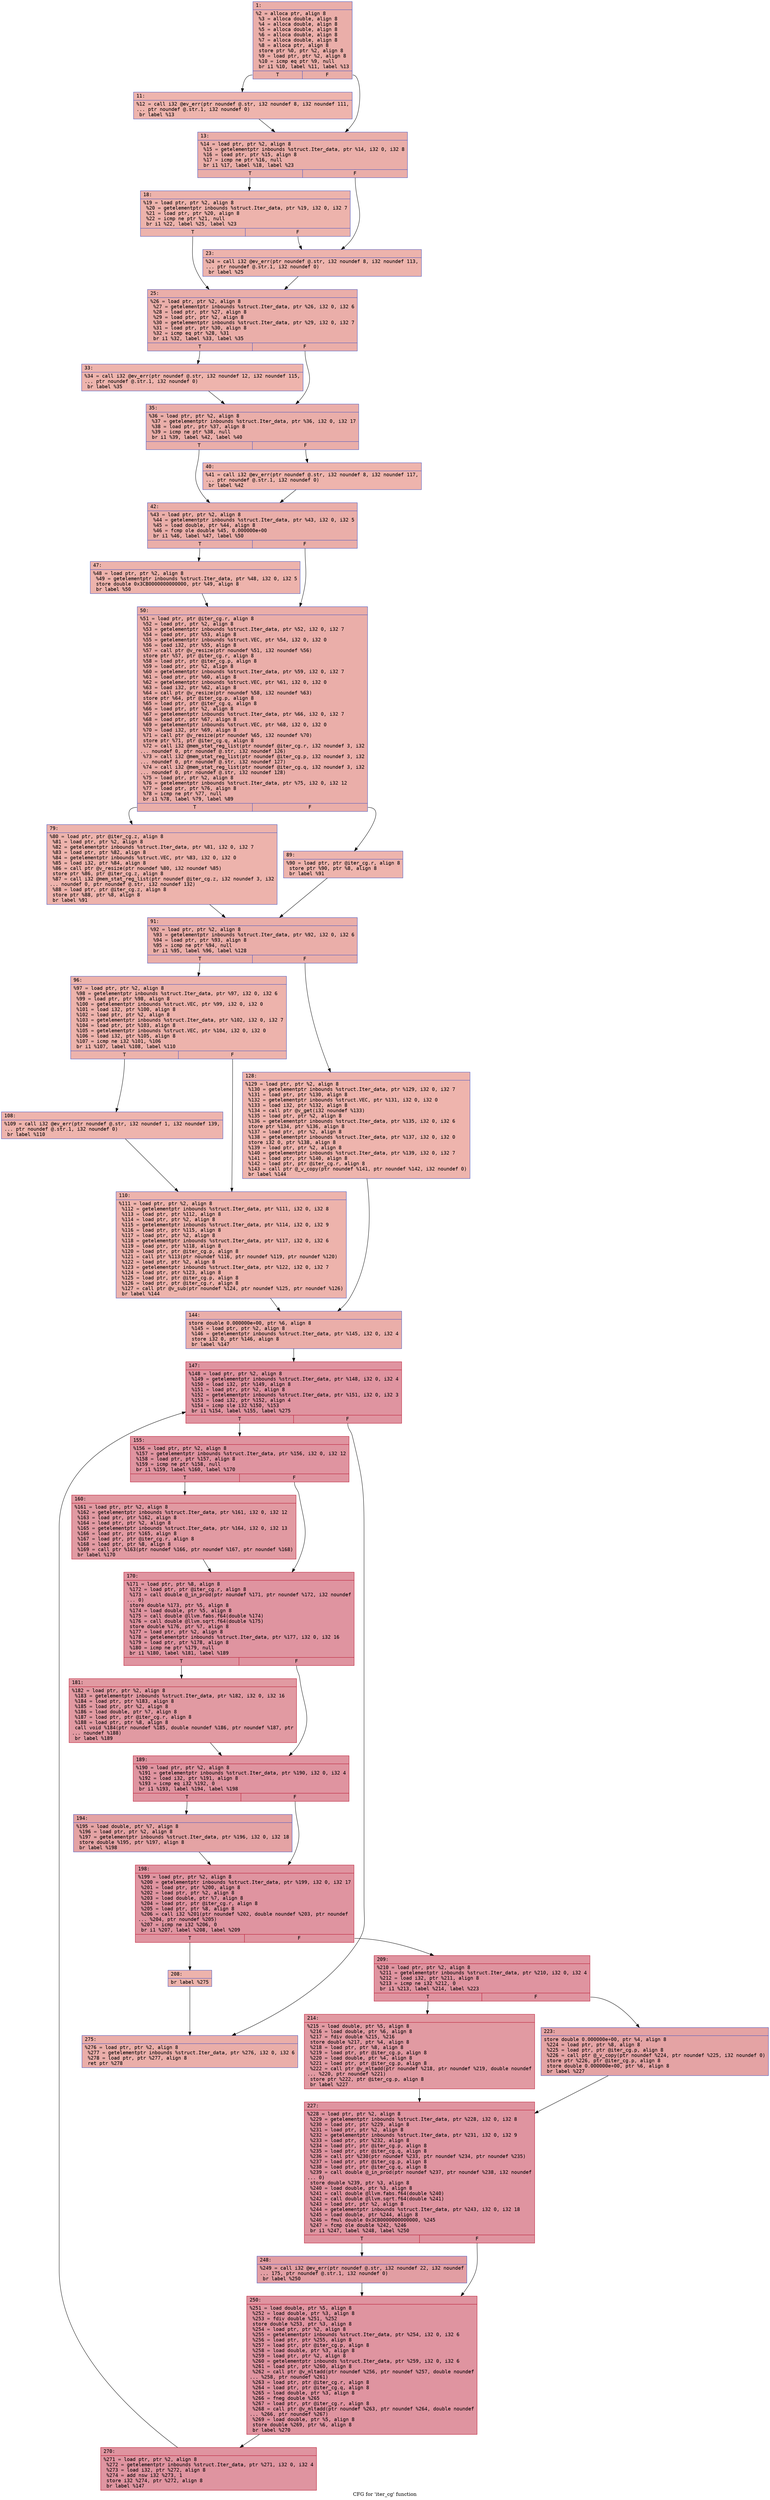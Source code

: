 digraph "CFG for 'iter_cg' function" {
	label="CFG for 'iter_cg' function";

	Node0x600000b5a5d0 [shape=record,color="#3d50c3ff", style=filled, fillcolor="#d0473d70" fontname="Courier",label="{1:\l|  %2 = alloca ptr, align 8\l  %3 = alloca double, align 8\l  %4 = alloca double, align 8\l  %5 = alloca double, align 8\l  %6 = alloca double, align 8\l  %7 = alloca double, align 8\l  %8 = alloca ptr, align 8\l  store ptr %0, ptr %2, align 8\l  %9 = load ptr, ptr %2, align 8\l  %10 = icmp eq ptr %9, null\l  br i1 %10, label %11, label %13\l|{<s0>T|<s1>F}}"];
	Node0x600000b5a5d0:s0 -> Node0x600000b5a620[tooltip="1 -> 11\nProbability 37.50%" ];
	Node0x600000b5a5d0:s1 -> Node0x600000b5a670[tooltip="1 -> 13\nProbability 62.50%" ];
	Node0x600000b5a620 [shape=record,color="#3d50c3ff", style=filled, fillcolor="#d8564670" fontname="Courier",label="{11:\l|  %12 = call i32 @ev_err(ptr noundef @.str, i32 noundef 8, i32 noundef 111,\l... ptr noundef @.str.1, i32 noundef 0)\l  br label %13\l}"];
	Node0x600000b5a620 -> Node0x600000b5a670[tooltip="11 -> 13\nProbability 100.00%" ];
	Node0x600000b5a670 [shape=record,color="#3d50c3ff", style=filled, fillcolor="#d0473d70" fontname="Courier",label="{13:\l|  %14 = load ptr, ptr %2, align 8\l  %15 = getelementptr inbounds %struct.Iter_data, ptr %14, i32 0, i32 8\l  %16 = load ptr, ptr %15, align 8\l  %17 = icmp ne ptr %16, null\l  br i1 %17, label %18, label %23\l|{<s0>T|<s1>F}}"];
	Node0x600000b5a670:s0 -> Node0x600000b5a6c0[tooltip="13 -> 18\nProbability 62.50%" ];
	Node0x600000b5a670:s1 -> Node0x600000b5a710[tooltip="13 -> 23\nProbability 37.50%" ];
	Node0x600000b5a6c0 [shape=record,color="#3d50c3ff", style=filled, fillcolor="#d6524470" fontname="Courier",label="{18:\l|  %19 = load ptr, ptr %2, align 8\l  %20 = getelementptr inbounds %struct.Iter_data, ptr %19, i32 0, i32 7\l  %21 = load ptr, ptr %20, align 8\l  %22 = icmp ne ptr %21, null\l  br i1 %22, label %25, label %23\l|{<s0>T|<s1>F}}"];
	Node0x600000b5a6c0:s0 -> Node0x600000b5a760[tooltip="18 -> 25\nProbability 62.50%" ];
	Node0x600000b5a6c0:s1 -> Node0x600000b5a710[tooltip="18 -> 23\nProbability 37.50%" ];
	Node0x600000b5a710 [shape=record,color="#3d50c3ff", style=filled, fillcolor="#d6524470" fontname="Courier",label="{23:\l|  %24 = call i32 @ev_err(ptr noundef @.str, i32 noundef 8, i32 noundef 113,\l... ptr noundef @.str.1, i32 noundef 0)\l  br label %25\l}"];
	Node0x600000b5a710 -> Node0x600000b5a760[tooltip="23 -> 25\nProbability 100.00%" ];
	Node0x600000b5a760 [shape=record,color="#3d50c3ff", style=filled, fillcolor="#d0473d70" fontname="Courier",label="{25:\l|  %26 = load ptr, ptr %2, align 8\l  %27 = getelementptr inbounds %struct.Iter_data, ptr %26, i32 0, i32 6\l  %28 = load ptr, ptr %27, align 8\l  %29 = load ptr, ptr %2, align 8\l  %30 = getelementptr inbounds %struct.Iter_data, ptr %29, i32 0, i32 7\l  %31 = load ptr, ptr %30, align 8\l  %32 = icmp eq ptr %28, %31\l  br i1 %32, label %33, label %35\l|{<s0>T|<s1>F}}"];
	Node0x600000b5a760:s0 -> Node0x600000b5a7b0[tooltip="25 -> 33\nProbability 37.50%" ];
	Node0x600000b5a760:s1 -> Node0x600000b5a800[tooltip="25 -> 35\nProbability 62.50%" ];
	Node0x600000b5a7b0 [shape=record,color="#3d50c3ff", style=filled, fillcolor="#d8564670" fontname="Courier",label="{33:\l|  %34 = call i32 @ev_err(ptr noundef @.str, i32 noundef 12, i32 noundef 115,\l... ptr noundef @.str.1, i32 noundef 0)\l  br label %35\l}"];
	Node0x600000b5a7b0 -> Node0x600000b5a800[tooltip="33 -> 35\nProbability 100.00%" ];
	Node0x600000b5a800 [shape=record,color="#3d50c3ff", style=filled, fillcolor="#d0473d70" fontname="Courier",label="{35:\l|  %36 = load ptr, ptr %2, align 8\l  %37 = getelementptr inbounds %struct.Iter_data, ptr %36, i32 0, i32 17\l  %38 = load ptr, ptr %37, align 8\l  %39 = icmp ne ptr %38, null\l  br i1 %39, label %42, label %40\l|{<s0>T|<s1>F}}"];
	Node0x600000b5a800:s0 -> Node0x600000b5a8a0[tooltip="35 -> 42\nProbability 62.50%" ];
	Node0x600000b5a800:s1 -> Node0x600000b5a850[tooltip="35 -> 40\nProbability 37.50%" ];
	Node0x600000b5a850 [shape=record,color="#3d50c3ff", style=filled, fillcolor="#d8564670" fontname="Courier",label="{40:\l|  %41 = call i32 @ev_err(ptr noundef @.str, i32 noundef 8, i32 noundef 117,\l... ptr noundef @.str.1, i32 noundef 0)\l  br label %42\l}"];
	Node0x600000b5a850 -> Node0x600000b5a8a0[tooltip="40 -> 42\nProbability 100.00%" ];
	Node0x600000b5a8a0 [shape=record,color="#3d50c3ff", style=filled, fillcolor="#d0473d70" fontname="Courier",label="{42:\l|  %43 = load ptr, ptr %2, align 8\l  %44 = getelementptr inbounds %struct.Iter_data, ptr %43, i32 0, i32 5\l  %45 = load double, ptr %44, align 8\l  %46 = fcmp ole double %45, 0.000000e+00\l  br i1 %46, label %47, label %50\l|{<s0>T|<s1>F}}"];
	Node0x600000b5a8a0:s0 -> Node0x600000b5a8f0[tooltip="42 -> 47\nProbability 50.00%" ];
	Node0x600000b5a8a0:s1 -> Node0x600000b5a940[tooltip="42 -> 50\nProbability 50.00%" ];
	Node0x600000b5a8f0 [shape=record,color="#3d50c3ff", style=filled, fillcolor="#d6524470" fontname="Courier",label="{47:\l|  %48 = load ptr, ptr %2, align 8\l  %49 = getelementptr inbounds %struct.Iter_data, ptr %48, i32 0, i32 5\l  store double 0x3CB0000000000000, ptr %49, align 8\l  br label %50\l}"];
	Node0x600000b5a8f0 -> Node0x600000b5a940[tooltip="47 -> 50\nProbability 100.00%" ];
	Node0x600000b5a940 [shape=record,color="#3d50c3ff", style=filled, fillcolor="#d0473d70" fontname="Courier",label="{50:\l|  %51 = load ptr, ptr @iter_cg.r, align 8\l  %52 = load ptr, ptr %2, align 8\l  %53 = getelementptr inbounds %struct.Iter_data, ptr %52, i32 0, i32 7\l  %54 = load ptr, ptr %53, align 8\l  %55 = getelementptr inbounds %struct.VEC, ptr %54, i32 0, i32 0\l  %56 = load i32, ptr %55, align 8\l  %57 = call ptr @v_resize(ptr noundef %51, i32 noundef %56)\l  store ptr %57, ptr @iter_cg.r, align 8\l  %58 = load ptr, ptr @iter_cg.p, align 8\l  %59 = load ptr, ptr %2, align 8\l  %60 = getelementptr inbounds %struct.Iter_data, ptr %59, i32 0, i32 7\l  %61 = load ptr, ptr %60, align 8\l  %62 = getelementptr inbounds %struct.VEC, ptr %61, i32 0, i32 0\l  %63 = load i32, ptr %62, align 8\l  %64 = call ptr @v_resize(ptr noundef %58, i32 noundef %63)\l  store ptr %64, ptr @iter_cg.p, align 8\l  %65 = load ptr, ptr @iter_cg.q, align 8\l  %66 = load ptr, ptr %2, align 8\l  %67 = getelementptr inbounds %struct.Iter_data, ptr %66, i32 0, i32 7\l  %68 = load ptr, ptr %67, align 8\l  %69 = getelementptr inbounds %struct.VEC, ptr %68, i32 0, i32 0\l  %70 = load i32, ptr %69, align 8\l  %71 = call ptr @v_resize(ptr noundef %65, i32 noundef %70)\l  store ptr %71, ptr @iter_cg.q, align 8\l  %72 = call i32 @mem_stat_reg_list(ptr noundef @iter_cg.r, i32 noundef 3, i32\l... noundef 0, ptr noundef @.str, i32 noundef 126)\l  %73 = call i32 @mem_stat_reg_list(ptr noundef @iter_cg.p, i32 noundef 3, i32\l... noundef 0, ptr noundef @.str, i32 noundef 127)\l  %74 = call i32 @mem_stat_reg_list(ptr noundef @iter_cg.q, i32 noundef 3, i32\l... noundef 0, ptr noundef @.str, i32 noundef 128)\l  %75 = load ptr, ptr %2, align 8\l  %76 = getelementptr inbounds %struct.Iter_data, ptr %75, i32 0, i32 12\l  %77 = load ptr, ptr %76, align 8\l  %78 = icmp ne ptr %77, null\l  br i1 %78, label %79, label %89\l|{<s0>T|<s1>F}}"];
	Node0x600000b5a940:s0 -> Node0x600000b5a990[tooltip="50 -> 79\nProbability 62.50%" ];
	Node0x600000b5a940:s1 -> Node0x600000b5a9e0[tooltip="50 -> 89\nProbability 37.50%" ];
	Node0x600000b5a990 [shape=record,color="#3d50c3ff", style=filled, fillcolor="#d6524470" fontname="Courier",label="{79:\l|  %80 = load ptr, ptr @iter_cg.z, align 8\l  %81 = load ptr, ptr %2, align 8\l  %82 = getelementptr inbounds %struct.Iter_data, ptr %81, i32 0, i32 7\l  %83 = load ptr, ptr %82, align 8\l  %84 = getelementptr inbounds %struct.VEC, ptr %83, i32 0, i32 0\l  %85 = load i32, ptr %84, align 8\l  %86 = call ptr @v_resize(ptr noundef %80, i32 noundef %85)\l  store ptr %86, ptr @iter_cg.z, align 8\l  %87 = call i32 @mem_stat_reg_list(ptr noundef @iter_cg.z, i32 noundef 3, i32\l... noundef 0, ptr noundef @.str, i32 noundef 132)\l  %88 = load ptr, ptr @iter_cg.z, align 8\l  store ptr %88, ptr %8, align 8\l  br label %91\l}"];
	Node0x600000b5a990 -> Node0x600000b5aa30[tooltip="79 -> 91\nProbability 100.00%" ];
	Node0x600000b5a9e0 [shape=record,color="#3d50c3ff", style=filled, fillcolor="#d8564670" fontname="Courier",label="{89:\l|  %90 = load ptr, ptr @iter_cg.r, align 8\l  store ptr %90, ptr %8, align 8\l  br label %91\l}"];
	Node0x600000b5a9e0 -> Node0x600000b5aa30[tooltip="89 -> 91\nProbability 100.00%" ];
	Node0x600000b5aa30 [shape=record,color="#3d50c3ff", style=filled, fillcolor="#d0473d70" fontname="Courier",label="{91:\l|  %92 = load ptr, ptr %2, align 8\l  %93 = getelementptr inbounds %struct.Iter_data, ptr %92, i32 0, i32 6\l  %94 = load ptr, ptr %93, align 8\l  %95 = icmp ne ptr %94, null\l  br i1 %95, label %96, label %128\l|{<s0>T|<s1>F}}"];
	Node0x600000b5aa30:s0 -> Node0x600000b5aa80[tooltip="91 -> 96\nProbability 62.50%" ];
	Node0x600000b5aa30:s1 -> Node0x600000b5ab70[tooltip="91 -> 128\nProbability 37.50%" ];
	Node0x600000b5aa80 [shape=record,color="#3d50c3ff", style=filled, fillcolor="#d6524470" fontname="Courier",label="{96:\l|  %97 = load ptr, ptr %2, align 8\l  %98 = getelementptr inbounds %struct.Iter_data, ptr %97, i32 0, i32 6\l  %99 = load ptr, ptr %98, align 8\l  %100 = getelementptr inbounds %struct.VEC, ptr %99, i32 0, i32 0\l  %101 = load i32, ptr %100, align 8\l  %102 = load ptr, ptr %2, align 8\l  %103 = getelementptr inbounds %struct.Iter_data, ptr %102, i32 0, i32 7\l  %104 = load ptr, ptr %103, align 8\l  %105 = getelementptr inbounds %struct.VEC, ptr %104, i32 0, i32 0\l  %106 = load i32, ptr %105, align 8\l  %107 = icmp ne i32 %101, %106\l  br i1 %107, label %108, label %110\l|{<s0>T|<s1>F}}"];
	Node0x600000b5aa80:s0 -> Node0x600000b5aad0[tooltip="96 -> 108\nProbability 50.00%" ];
	Node0x600000b5aa80:s1 -> Node0x600000b5ab20[tooltip="96 -> 110\nProbability 50.00%" ];
	Node0x600000b5aad0 [shape=record,color="#3d50c3ff", style=filled, fillcolor="#d8564670" fontname="Courier",label="{108:\l|  %109 = call i32 @ev_err(ptr noundef @.str, i32 noundef 1, i32 noundef 139,\l... ptr noundef @.str.1, i32 noundef 0)\l  br label %110\l}"];
	Node0x600000b5aad0 -> Node0x600000b5ab20[tooltip="108 -> 110\nProbability 100.00%" ];
	Node0x600000b5ab20 [shape=record,color="#3d50c3ff", style=filled, fillcolor="#d6524470" fontname="Courier",label="{110:\l|  %111 = load ptr, ptr %2, align 8\l  %112 = getelementptr inbounds %struct.Iter_data, ptr %111, i32 0, i32 8\l  %113 = load ptr, ptr %112, align 8\l  %114 = load ptr, ptr %2, align 8\l  %115 = getelementptr inbounds %struct.Iter_data, ptr %114, i32 0, i32 9\l  %116 = load ptr, ptr %115, align 8\l  %117 = load ptr, ptr %2, align 8\l  %118 = getelementptr inbounds %struct.Iter_data, ptr %117, i32 0, i32 6\l  %119 = load ptr, ptr %118, align 8\l  %120 = load ptr, ptr @iter_cg.p, align 8\l  %121 = call ptr %113(ptr noundef %116, ptr noundef %119, ptr noundef %120)\l  %122 = load ptr, ptr %2, align 8\l  %123 = getelementptr inbounds %struct.Iter_data, ptr %122, i32 0, i32 7\l  %124 = load ptr, ptr %123, align 8\l  %125 = load ptr, ptr @iter_cg.p, align 8\l  %126 = load ptr, ptr @iter_cg.r, align 8\l  %127 = call ptr @v_sub(ptr noundef %124, ptr noundef %125, ptr noundef %126)\l  br label %144\l}"];
	Node0x600000b5ab20 -> Node0x600000b5abc0[tooltip="110 -> 144\nProbability 100.00%" ];
	Node0x600000b5ab70 [shape=record,color="#3d50c3ff", style=filled, fillcolor="#d8564670" fontname="Courier",label="{128:\l|  %129 = load ptr, ptr %2, align 8\l  %130 = getelementptr inbounds %struct.Iter_data, ptr %129, i32 0, i32 7\l  %131 = load ptr, ptr %130, align 8\l  %132 = getelementptr inbounds %struct.VEC, ptr %131, i32 0, i32 0\l  %133 = load i32, ptr %132, align 8\l  %134 = call ptr @v_get(i32 noundef %133)\l  %135 = load ptr, ptr %2, align 8\l  %136 = getelementptr inbounds %struct.Iter_data, ptr %135, i32 0, i32 6\l  store ptr %134, ptr %136, align 8\l  %137 = load ptr, ptr %2, align 8\l  %138 = getelementptr inbounds %struct.Iter_data, ptr %137, i32 0, i32 0\l  store i32 0, ptr %138, align 8\l  %139 = load ptr, ptr %2, align 8\l  %140 = getelementptr inbounds %struct.Iter_data, ptr %139, i32 0, i32 7\l  %141 = load ptr, ptr %140, align 8\l  %142 = load ptr, ptr @iter_cg.r, align 8\l  %143 = call ptr @_v_copy(ptr noundef %141, ptr noundef %142, i32 noundef 0)\l  br label %144\l}"];
	Node0x600000b5ab70 -> Node0x600000b5abc0[tooltip="128 -> 144\nProbability 100.00%" ];
	Node0x600000b5abc0 [shape=record,color="#3d50c3ff", style=filled, fillcolor="#d0473d70" fontname="Courier",label="{144:\l|  store double 0.000000e+00, ptr %6, align 8\l  %145 = load ptr, ptr %2, align 8\l  %146 = getelementptr inbounds %struct.Iter_data, ptr %145, i32 0, i32 4\l  store i32 0, ptr %146, align 8\l  br label %147\l}"];
	Node0x600000b5abc0 -> Node0x600000b5ac10[tooltip="144 -> 147\nProbability 100.00%" ];
	Node0x600000b5ac10 [shape=record,color="#b70d28ff", style=filled, fillcolor="#b70d2870" fontname="Courier",label="{147:\l|  %148 = load ptr, ptr %2, align 8\l  %149 = getelementptr inbounds %struct.Iter_data, ptr %148, i32 0, i32 4\l  %150 = load i32, ptr %149, align 8\l  %151 = load ptr, ptr %2, align 8\l  %152 = getelementptr inbounds %struct.Iter_data, ptr %151, i32 0, i32 3\l  %153 = load i32, ptr %152, align 4\l  %154 = icmp sle i32 %150, %153\l  br i1 %154, label %155, label %275\l|{<s0>T|<s1>F}}"];
	Node0x600000b5ac10:s0 -> Node0x600000b5ac60[tooltip="147 -> 155\nProbability 96.88%" ];
	Node0x600000b5ac10:s1 -> Node0x600000b5b110[tooltip="147 -> 275\nProbability 3.12%" ];
	Node0x600000b5ac60 [shape=record,color="#b70d28ff", style=filled, fillcolor="#b70d2870" fontname="Courier",label="{155:\l|  %156 = load ptr, ptr %2, align 8\l  %157 = getelementptr inbounds %struct.Iter_data, ptr %156, i32 0, i32 12\l  %158 = load ptr, ptr %157, align 8\l  %159 = icmp ne ptr %158, null\l  br i1 %159, label %160, label %170\l|{<s0>T|<s1>F}}"];
	Node0x600000b5ac60:s0 -> Node0x600000b5acb0[tooltip="155 -> 160\nProbability 62.50%" ];
	Node0x600000b5ac60:s1 -> Node0x600000b5ad00[tooltip="155 -> 170\nProbability 37.50%" ];
	Node0x600000b5acb0 [shape=record,color="#b70d28ff", style=filled, fillcolor="#bb1b2c70" fontname="Courier",label="{160:\l|  %161 = load ptr, ptr %2, align 8\l  %162 = getelementptr inbounds %struct.Iter_data, ptr %161, i32 0, i32 12\l  %163 = load ptr, ptr %162, align 8\l  %164 = load ptr, ptr %2, align 8\l  %165 = getelementptr inbounds %struct.Iter_data, ptr %164, i32 0, i32 13\l  %166 = load ptr, ptr %165, align 8\l  %167 = load ptr, ptr @iter_cg.r, align 8\l  %168 = load ptr, ptr %8, align 8\l  %169 = call ptr %163(ptr noundef %166, ptr noundef %167, ptr noundef %168)\l  br label %170\l}"];
	Node0x600000b5acb0 -> Node0x600000b5ad00[tooltip="160 -> 170\nProbability 100.00%" ];
	Node0x600000b5ad00 [shape=record,color="#b70d28ff", style=filled, fillcolor="#b70d2870" fontname="Courier",label="{170:\l|  %171 = load ptr, ptr %8, align 8\l  %172 = load ptr, ptr @iter_cg.r, align 8\l  %173 = call double @_in_prod(ptr noundef %171, ptr noundef %172, i32 noundef\l... 0)\l  store double %173, ptr %5, align 8\l  %174 = load double, ptr %5, align 8\l  %175 = call double @llvm.fabs.f64(double %174)\l  %176 = call double @llvm.sqrt.f64(double %175)\l  store double %176, ptr %7, align 8\l  %177 = load ptr, ptr %2, align 8\l  %178 = getelementptr inbounds %struct.Iter_data, ptr %177, i32 0, i32 16\l  %179 = load ptr, ptr %178, align 8\l  %180 = icmp ne ptr %179, null\l  br i1 %180, label %181, label %189\l|{<s0>T|<s1>F}}"];
	Node0x600000b5ad00:s0 -> Node0x600000b5ad50[tooltip="170 -> 181\nProbability 62.50%" ];
	Node0x600000b5ad00:s1 -> Node0x600000b5ada0[tooltip="170 -> 189\nProbability 37.50%" ];
	Node0x600000b5ad50 [shape=record,color="#b70d28ff", style=filled, fillcolor="#bb1b2c70" fontname="Courier",label="{181:\l|  %182 = load ptr, ptr %2, align 8\l  %183 = getelementptr inbounds %struct.Iter_data, ptr %182, i32 0, i32 16\l  %184 = load ptr, ptr %183, align 8\l  %185 = load ptr, ptr %2, align 8\l  %186 = load double, ptr %7, align 8\l  %187 = load ptr, ptr @iter_cg.r, align 8\l  %188 = load ptr, ptr %8, align 8\l  call void %184(ptr noundef %185, double noundef %186, ptr noundef %187, ptr\l... noundef %188)\l  br label %189\l}"];
	Node0x600000b5ad50 -> Node0x600000b5ada0[tooltip="181 -> 189\nProbability 100.00%" ];
	Node0x600000b5ada0 [shape=record,color="#b70d28ff", style=filled, fillcolor="#b70d2870" fontname="Courier",label="{189:\l|  %190 = load ptr, ptr %2, align 8\l  %191 = getelementptr inbounds %struct.Iter_data, ptr %190, i32 0, i32 4\l  %192 = load i32, ptr %191, align 8\l  %193 = icmp eq i32 %192, 0\l  br i1 %193, label %194, label %198\l|{<s0>T|<s1>F}}"];
	Node0x600000b5ada0:s0 -> Node0x600000b5adf0[tooltip="189 -> 194\nProbability 37.50%" ];
	Node0x600000b5ada0:s1 -> Node0x600000b5ae40[tooltip="189 -> 198\nProbability 62.50%" ];
	Node0x600000b5adf0 [shape=record,color="#3d50c3ff", style=filled, fillcolor="#c32e3170" fontname="Courier",label="{194:\l|  %195 = load double, ptr %7, align 8\l  %196 = load ptr, ptr %2, align 8\l  %197 = getelementptr inbounds %struct.Iter_data, ptr %196, i32 0, i32 18\l  store double %195, ptr %197, align 8\l  br label %198\l}"];
	Node0x600000b5adf0 -> Node0x600000b5ae40[tooltip="194 -> 198\nProbability 100.00%" ];
	Node0x600000b5ae40 [shape=record,color="#b70d28ff", style=filled, fillcolor="#b70d2870" fontname="Courier",label="{198:\l|  %199 = load ptr, ptr %2, align 8\l  %200 = getelementptr inbounds %struct.Iter_data, ptr %199, i32 0, i32 17\l  %201 = load ptr, ptr %200, align 8\l  %202 = load ptr, ptr %2, align 8\l  %203 = load double, ptr %7, align 8\l  %204 = load ptr, ptr @iter_cg.r, align 8\l  %205 = load ptr, ptr %8, align 8\l  %206 = call i32 %201(ptr noundef %202, double noundef %203, ptr noundef\l... %204, ptr noundef %205)\l  %207 = icmp ne i32 %206, 0\l  br i1 %207, label %208, label %209\l|{<s0>T|<s1>F}}"];
	Node0x600000b5ae40:s0 -> Node0x600000b5ae90[tooltip="198 -> 208\nProbability 3.12%" ];
	Node0x600000b5ae40:s1 -> Node0x600000b5aee0[tooltip="198 -> 209\nProbability 96.88%" ];
	Node0x600000b5ae90 [shape=record,color="#3d50c3ff", style=filled, fillcolor="#d6524470" fontname="Courier",label="{208:\l|  br label %275\l}"];
	Node0x600000b5ae90 -> Node0x600000b5b110[tooltip="208 -> 275\nProbability 100.00%" ];
	Node0x600000b5aee0 [shape=record,color="#b70d28ff", style=filled, fillcolor="#b70d2870" fontname="Courier",label="{209:\l|  %210 = load ptr, ptr %2, align 8\l  %211 = getelementptr inbounds %struct.Iter_data, ptr %210, i32 0, i32 4\l  %212 = load i32, ptr %211, align 8\l  %213 = icmp ne i32 %212, 0\l  br i1 %213, label %214, label %223\l|{<s0>T|<s1>F}}"];
	Node0x600000b5aee0:s0 -> Node0x600000b5af30[tooltip="209 -> 214\nProbability 62.50%" ];
	Node0x600000b5aee0:s1 -> Node0x600000b5af80[tooltip="209 -> 223\nProbability 37.50%" ];
	Node0x600000b5af30 [shape=record,color="#b70d28ff", style=filled, fillcolor="#bb1b2c70" fontname="Courier",label="{214:\l|  %215 = load double, ptr %5, align 8\l  %216 = load double, ptr %6, align 8\l  %217 = fdiv double %215, %216\l  store double %217, ptr %4, align 8\l  %218 = load ptr, ptr %8, align 8\l  %219 = load ptr, ptr @iter_cg.p, align 8\l  %220 = load double, ptr %4, align 8\l  %221 = load ptr, ptr @iter_cg.p, align 8\l  %222 = call ptr @v_mltadd(ptr noundef %218, ptr noundef %219, double noundef\l... %220, ptr noundef %221)\l  store ptr %222, ptr @iter_cg.p, align 8\l  br label %227\l}"];
	Node0x600000b5af30 -> Node0x600000b5afd0[tooltip="214 -> 227\nProbability 100.00%" ];
	Node0x600000b5af80 [shape=record,color="#3d50c3ff", style=filled, fillcolor="#c32e3170" fontname="Courier",label="{223:\l|  store double 0.000000e+00, ptr %4, align 8\l  %224 = load ptr, ptr %8, align 8\l  %225 = load ptr, ptr @iter_cg.p, align 8\l  %226 = call ptr @_v_copy(ptr noundef %224, ptr noundef %225, i32 noundef 0)\l  store ptr %226, ptr @iter_cg.p, align 8\l  store double 0.000000e+00, ptr %6, align 8\l  br label %227\l}"];
	Node0x600000b5af80 -> Node0x600000b5afd0[tooltip="223 -> 227\nProbability 100.00%" ];
	Node0x600000b5afd0 [shape=record,color="#b70d28ff", style=filled, fillcolor="#b70d2870" fontname="Courier",label="{227:\l|  %228 = load ptr, ptr %2, align 8\l  %229 = getelementptr inbounds %struct.Iter_data, ptr %228, i32 0, i32 8\l  %230 = load ptr, ptr %229, align 8\l  %231 = load ptr, ptr %2, align 8\l  %232 = getelementptr inbounds %struct.Iter_data, ptr %231, i32 0, i32 9\l  %233 = load ptr, ptr %232, align 8\l  %234 = load ptr, ptr @iter_cg.p, align 8\l  %235 = load ptr, ptr @iter_cg.q, align 8\l  %236 = call ptr %230(ptr noundef %233, ptr noundef %234, ptr noundef %235)\l  %237 = load ptr, ptr @iter_cg.p, align 8\l  %238 = load ptr, ptr @iter_cg.q, align 8\l  %239 = call double @_in_prod(ptr noundef %237, ptr noundef %238, i32 noundef\l... 0)\l  store double %239, ptr %3, align 8\l  %240 = load double, ptr %3, align 8\l  %241 = call double @llvm.fabs.f64(double %240)\l  %242 = call double @llvm.sqrt.f64(double %241)\l  %243 = load ptr, ptr %2, align 8\l  %244 = getelementptr inbounds %struct.Iter_data, ptr %243, i32 0, i32 18\l  %245 = load double, ptr %244, align 8\l  %246 = fmul double 0x3CB0000000000000, %245\l  %247 = fcmp ole double %242, %246\l  br i1 %247, label %248, label %250\l|{<s0>T|<s1>F}}"];
	Node0x600000b5afd0:s0 -> Node0x600000b5b020[tooltip="227 -> 248\nProbability 50.00%" ];
	Node0x600000b5afd0:s1 -> Node0x600000b5b070[tooltip="227 -> 250\nProbability 50.00%" ];
	Node0x600000b5b020 [shape=record,color="#3d50c3ff", style=filled, fillcolor="#be242e70" fontname="Courier",label="{248:\l|  %249 = call i32 @ev_err(ptr noundef @.str, i32 noundef 22, i32 noundef\l... 175, ptr noundef @.str.1, i32 noundef 0)\l  br label %250\l}"];
	Node0x600000b5b020 -> Node0x600000b5b070[tooltip="248 -> 250\nProbability 100.00%" ];
	Node0x600000b5b070 [shape=record,color="#b70d28ff", style=filled, fillcolor="#b70d2870" fontname="Courier",label="{250:\l|  %251 = load double, ptr %5, align 8\l  %252 = load double, ptr %3, align 8\l  %253 = fdiv double %251, %252\l  store double %253, ptr %3, align 8\l  %254 = load ptr, ptr %2, align 8\l  %255 = getelementptr inbounds %struct.Iter_data, ptr %254, i32 0, i32 6\l  %256 = load ptr, ptr %255, align 8\l  %257 = load ptr, ptr @iter_cg.p, align 8\l  %258 = load double, ptr %3, align 8\l  %259 = load ptr, ptr %2, align 8\l  %260 = getelementptr inbounds %struct.Iter_data, ptr %259, i32 0, i32 6\l  %261 = load ptr, ptr %260, align 8\l  %262 = call ptr @v_mltadd(ptr noundef %256, ptr noundef %257, double noundef\l... %258, ptr noundef %261)\l  %263 = load ptr, ptr @iter_cg.r, align 8\l  %264 = load ptr, ptr @iter_cg.q, align 8\l  %265 = load double, ptr %3, align 8\l  %266 = fneg double %265\l  %267 = load ptr, ptr @iter_cg.r, align 8\l  %268 = call ptr @v_mltadd(ptr noundef %263, ptr noundef %264, double noundef\l... %266, ptr noundef %267)\l  %269 = load double, ptr %5, align 8\l  store double %269, ptr %6, align 8\l  br label %270\l}"];
	Node0x600000b5b070 -> Node0x600000b5b0c0[tooltip="250 -> 270\nProbability 100.00%" ];
	Node0x600000b5b0c0 [shape=record,color="#b70d28ff", style=filled, fillcolor="#b70d2870" fontname="Courier",label="{270:\l|  %271 = load ptr, ptr %2, align 8\l  %272 = getelementptr inbounds %struct.Iter_data, ptr %271, i32 0, i32 4\l  %273 = load i32, ptr %272, align 8\l  %274 = add nsw i32 %273, 1\l  store i32 %274, ptr %272, align 8\l  br label %147\l}"];
	Node0x600000b5b0c0 -> Node0x600000b5ac10[tooltip="270 -> 147\nProbability 100.00%" ];
	Node0x600000b5b110 [shape=record,color="#3d50c3ff", style=filled, fillcolor="#d0473d70" fontname="Courier",label="{275:\l|  %276 = load ptr, ptr %2, align 8\l  %277 = getelementptr inbounds %struct.Iter_data, ptr %276, i32 0, i32 6\l  %278 = load ptr, ptr %277, align 8\l  ret ptr %278\l}"];
}
